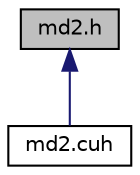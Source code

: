 digraph "md2.h"
{
 // LATEX_PDF_SIZE
  bgcolor="transparent";
  edge [fontname="Helvetica",fontsize="10",labelfontname="Helvetica",labelfontsize="10"];
  node [fontname="Helvetica",fontsize="10",shape=record];
  Node1 [label="md2.h",height=0.2,width=0.4,color="black", fillcolor="grey75", style="filled", fontcolor="black",tooltip="MD2 hash function support."];
  Node1 -> Node2 [dir="back",color="midnightblue",fontsize="10",style="solid",fontname="Helvetica"];
  Node2 [label="md2.cuh",height=0.2,width=0.4,color="black",URL="$md2_8cuh.html",tooltip="MD2 CUDA hash function support."];
}

